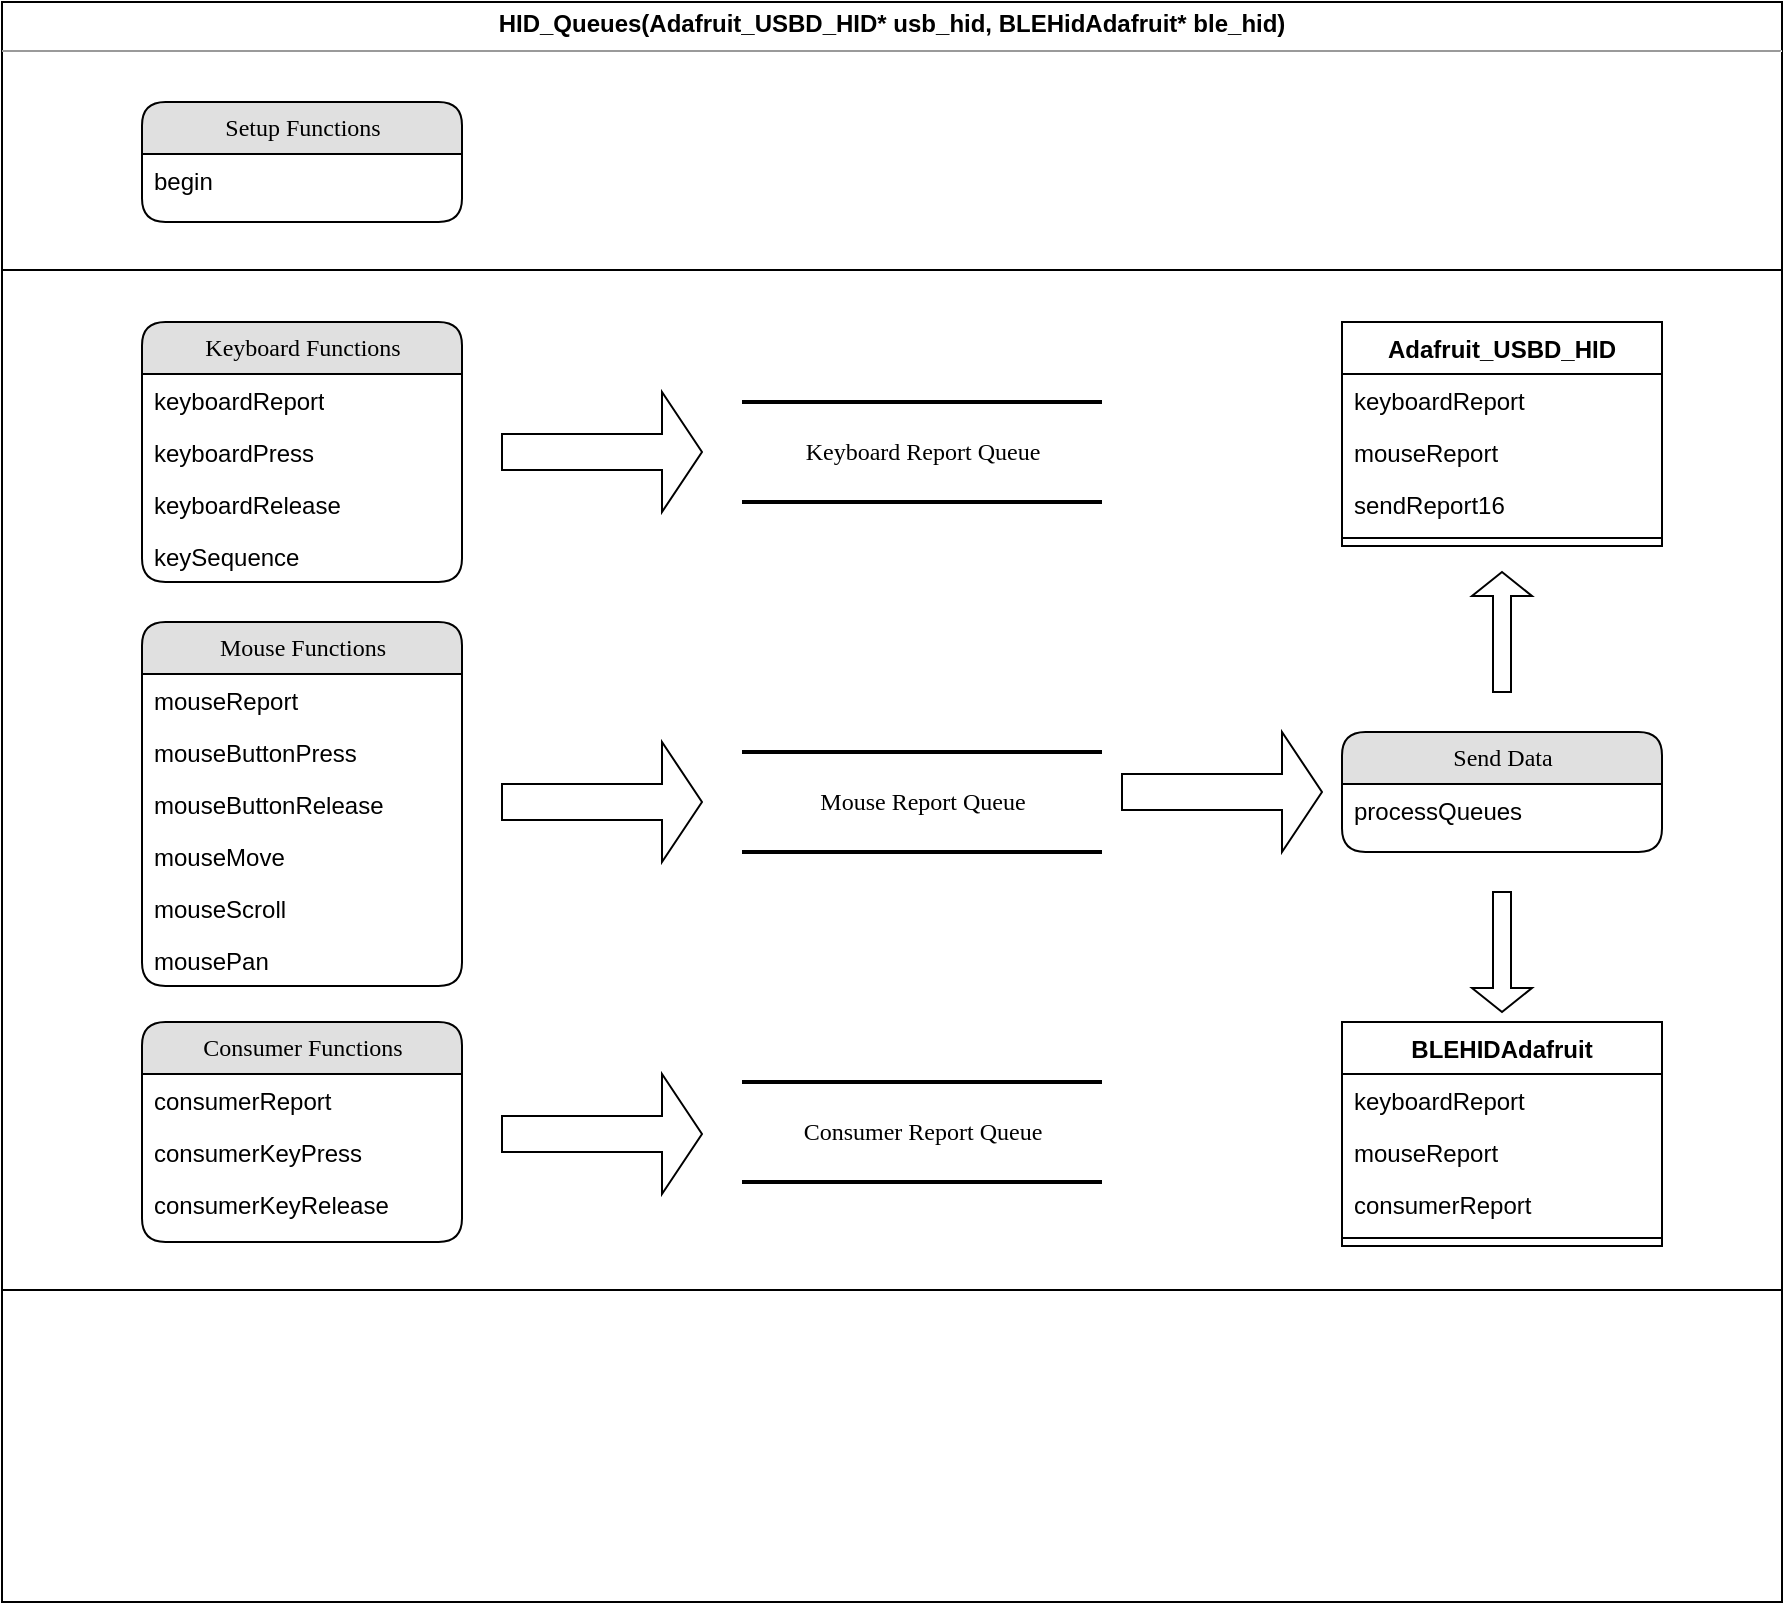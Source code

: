<mxfile version="16.1.2" type="device"><diagram name="Page-1" id="5d7acffa-a066-3a61-03fe-96351882024d"><mxGraphModel dx="2062" dy="1225" grid="1" gridSize="10" guides="1" tooltips="1" connect="1" arrows="1" fold="1" page="1" pageScale="1" pageWidth="1100" pageHeight="850" background="#ffffff" math="0" shadow="0"><root><mxCell id="0"/><mxCell id="1" parent="0"/><mxCell id="6Z2hOTWpHshS3rq8ylPb-23" value="&lt;p style=&quot;margin: 0px ; margin-top: 4px ; text-align: center&quot;&gt;&lt;b&gt;HID_Queues(Adafruit_USBD_HID* usb_hid, BLEHidAdafruit* ble_hid)&lt;/b&gt;&lt;br&gt;&lt;/p&gt;&lt;hr size=&quot;1&quot;&gt;&lt;div style=&quot;height: 2px&quot;&gt;&lt;/div&gt;" style="verticalAlign=top;align=left;overflow=fill;fontSize=12;fontFamily=Helvetica;html=1;fontColor=#000000;" parent="1" vertex="1"><mxGeometry x="10" y="10" width="890" height="800" as="geometry"/></mxCell><mxCell id="21ea969265ad0168-6" value="Keyboard Functions" style="swimlane;html=1;fontStyle=0;childLayout=stackLayout;horizontal=1;startSize=26;fillColor=#e0e0e0;horizontalStack=0;resizeParent=1;resizeLast=0;collapsible=1;marginBottom=0;swimlaneFillColor=#ffffff;align=center;rounded=1;shadow=0;comic=0;labelBackgroundColor=none;strokeWidth=1;fontFamily=Verdana;fontSize=12" parent="1" vertex="1"><mxGeometry x="80" y="170" width="160" height="130" as="geometry"/></mxCell><mxCell id="21ea969265ad0168-7" value="keyboardReport" style="text;html=1;strokeColor=none;fillColor=none;spacingLeft=4;spacingRight=4;whiteSpace=wrap;overflow=hidden;rotatable=0;points=[[0,0.5],[1,0.5]];portConstraint=eastwest;" parent="21ea969265ad0168-6" vertex="1"><mxGeometry y="26" width="160" height="26" as="geometry"/></mxCell><mxCell id="21ea969265ad0168-8" value="keyboardPress" style="text;html=1;strokeColor=none;fillColor=none;spacingLeft=4;spacingRight=4;whiteSpace=wrap;overflow=hidden;rotatable=0;points=[[0,0.5],[1,0.5]];portConstraint=eastwest;" parent="21ea969265ad0168-6" vertex="1"><mxGeometry y="52" width="160" height="26" as="geometry"/></mxCell><mxCell id="21ea969265ad0168-9" value="keyboardRelease" style="text;html=1;strokeColor=none;fillColor=none;spacingLeft=4;spacingRight=4;whiteSpace=wrap;overflow=hidden;rotatable=0;points=[[0,0.5],[1,0.5]];portConstraint=eastwest;" parent="21ea969265ad0168-6" vertex="1"><mxGeometry y="78" width="160" height="26" as="geometry"/></mxCell><mxCell id="6Z2hOTWpHshS3rq8ylPb-24" value="keySequence" style="text;html=1;strokeColor=none;fillColor=none;spacingLeft=4;spacingRight=4;whiteSpace=wrap;overflow=hidden;rotatable=0;points=[[0,0.5],[1,0.5]];portConstraint=eastwest;" parent="21ea969265ad0168-6" vertex="1"><mxGeometry y="104" width="160" height="26" as="geometry"/></mxCell><mxCell id="21ea969265ad0168-14" value="Consumer Functions" style="swimlane;html=1;fontStyle=0;childLayout=stackLayout;horizontal=1;startSize=26;fillColor=#e0e0e0;horizontalStack=0;resizeParent=1;resizeLast=0;collapsible=1;marginBottom=0;swimlaneFillColor=#ffffff;align=center;rounded=1;shadow=0;comic=0;labelBackgroundColor=none;strokeWidth=1;fontFamily=Verdana;fontSize=12" parent="1" vertex="1"><mxGeometry x="80" y="520" width="160" height="110" as="geometry"/></mxCell><mxCell id="21ea969265ad0168-15" value="consumerReport" style="text;html=1;strokeColor=none;fillColor=none;spacingLeft=4;spacingRight=4;whiteSpace=wrap;overflow=hidden;rotatable=0;points=[[0,0.5],[1,0.5]];portConstraint=eastwest;" parent="21ea969265ad0168-14" vertex="1"><mxGeometry y="26" width="160" height="26" as="geometry"/></mxCell><mxCell id="21ea969265ad0168-16" value="consumerKeyPress" style="text;html=1;strokeColor=none;fillColor=none;spacingLeft=4;spacingRight=4;whiteSpace=wrap;overflow=hidden;rotatable=0;points=[[0,0.5],[1,0.5]];portConstraint=eastwest;" parent="21ea969265ad0168-14" vertex="1"><mxGeometry y="52" width="160" height="26" as="geometry"/></mxCell><mxCell id="21ea969265ad0168-17" value="consumerKeyRelease" style="text;html=1;strokeColor=none;fillColor=none;spacingLeft=4;spacingRight=4;whiteSpace=wrap;overflow=hidden;rotatable=0;points=[[0,0.5],[1,0.5]];portConstraint=eastwest;" parent="21ea969265ad0168-14" vertex="1"><mxGeometry y="78" width="160" height="26" as="geometry"/></mxCell><mxCell id="21ea969265ad0168-18" value="Mouse Functions" style="swimlane;html=1;fontStyle=0;childLayout=stackLayout;horizontal=1;startSize=26;fillColor=#e0e0e0;horizontalStack=0;resizeParent=1;resizeLast=0;collapsible=1;marginBottom=0;swimlaneFillColor=#ffffff;align=center;rounded=1;shadow=0;comic=0;labelBackgroundColor=none;strokeWidth=1;fontFamily=Verdana;fontSize=12" parent="1" vertex="1"><mxGeometry x="80" y="320" width="160" height="182" as="geometry"/></mxCell><mxCell id="21ea969265ad0168-19" value="mouseReport" style="text;html=1;strokeColor=none;fillColor=none;spacingLeft=4;spacingRight=4;whiteSpace=wrap;overflow=hidden;rotatable=0;points=[[0,0.5],[1,0.5]];portConstraint=eastwest;" parent="21ea969265ad0168-18" vertex="1"><mxGeometry y="26" width="160" height="26" as="geometry"/></mxCell><mxCell id="21ea969265ad0168-20" value="mouseButtonPress" style="text;html=1;strokeColor=none;fillColor=none;spacingLeft=4;spacingRight=4;whiteSpace=wrap;overflow=hidden;rotatable=0;points=[[0,0.5],[1,0.5]];portConstraint=eastwest;" parent="21ea969265ad0168-18" vertex="1"><mxGeometry y="52" width="160" height="26" as="geometry"/></mxCell><mxCell id="21ea969265ad0168-51" value="mouseButtonRelease" style="text;html=1;strokeColor=none;fillColor=none;spacingLeft=4;spacingRight=4;whiteSpace=wrap;overflow=hidden;rotatable=0;points=[[0,0.5],[1,0.5]];portConstraint=eastwest;" parent="21ea969265ad0168-18" vertex="1"><mxGeometry y="78" width="160" height="26" as="geometry"/></mxCell><mxCell id="21ea969265ad0168-21" value="mouseMove" style="text;html=1;strokeColor=none;fillColor=none;spacingLeft=4;spacingRight=4;whiteSpace=wrap;overflow=hidden;rotatable=0;points=[[0,0.5],[1,0.5]];portConstraint=eastwest;" parent="21ea969265ad0168-18" vertex="1"><mxGeometry y="104" width="160" height="26" as="geometry"/></mxCell><mxCell id="6Z2hOTWpHshS3rq8ylPb-25" value="mouseScroll" style="text;html=1;strokeColor=none;fillColor=none;spacingLeft=4;spacingRight=4;whiteSpace=wrap;overflow=hidden;rotatable=0;points=[[0,0.5],[1,0.5]];portConstraint=eastwest;" parent="21ea969265ad0168-18" vertex="1"><mxGeometry y="130" width="160" height="26" as="geometry"/></mxCell><mxCell id="6Z2hOTWpHshS3rq8ylPb-26" value="mousePan" style="text;html=1;strokeColor=none;fillColor=none;spacingLeft=4;spacingRight=4;whiteSpace=wrap;overflow=hidden;rotatable=0;points=[[0,0.5],[1,0.5]];portConstraint=eastwest;" parent="21ea969265ad0168-18" vertex="1"><mxGeometry y="156" width="160" height="26" as="geometry"/></mxCell><mxCell id="21ea969265ad0168-30" value="Keyboard Report Queue" style="html=1;rounded=0;shadow=0;comic=0;labelBackgroundColor=none;strokeWidth=2;fontFamily=Verdana;fontSize=12;align=center;shape=mxgraph.ios7ui.horLines;" parent="1" vertex="1"><mxGeometry x="380" y="210" width="180" height="50" as="geometry"/></mxCell><mxCell id="6Z2hOTWpHshS3rq8ylPb-1" value="Mouse Report Queue" style="html=1;rounded=0;shadow=0;comic=0;labelBackgroundColor=none;strokeWidth=2;fontFamily=Verdana;fontSize=12;align=center;shape=mxgraph.ios7ui.horLines;" parent="1" vertex="1"><mxGeometry x="380" y="385" width="180" height="50" as="geometry"/></mxCell><mxCell id="6Z2hOTWpHshS3rq8ylPb-2" value="Consumer Report Queue" style="html=1;rounded=0;shadow=0;comic=0;labelBackgroundColor=none;strokeWidth=2;fontFamily=Verdana;fontSize=12;align=center;shape=mxgraph.ios7ui.horLines;" parent="1" vertex="1"><mxGeometry x="380" y="550" width="180" height="50" as="geometry"/></mxCell><mxCell id="6Z2hOTWpHshS3rq8ylPb-27" value="Adafruit_USBD_HID" style="swimlane;fontStyle=1;align=center;verticalAlign=top;childLayout=stackLayout;horizontal=1;startSize=26;horizontalStack=0;resizeParent=1;resizeParentMax=0;resizeLast=0;collapsible=1;marginBottom=0;fontColor=#000000;" parent="1" vertex="1"><mxGeometry x="680" y="170" width="160" height="112" as="geometry"><mxRectangle x="760" y="108" width="150" height="26" as="alternateBounds"/></mxGeometry></mxCell><mxCell id="6Z2hOTWpHshS3rq8ylPb-28" value="keyboardReport" style="text;strokeColor=none;fillColor=none;align=left;verticalAlign=top;spacingLeft=4;spacingRight=4;overflow=hidden;rotatable=0;points=[[0,0.5],[1,0.5]];portConstraint=eastwest;fontColor=#000000;" parent="6Z2hOTWpHshS3rq8ylPb-27" vertex="1"><mxGeometry y="26" width="160" height="26" as="geometry"/></mxCell><mxCell id="6Z2hOTWpHshS3rq8ylPb-30" value="mouseReport" style="text;strokeColor=none;fillColor=none;align=left;verticalAlign=top;spacingLeft=4;spacingRight=4;overflow=hidden;rotatable=0;points=[[0,0.5],[1,0.5]];portConstraint=eastwest;fontColor=#000000;" parent="6Z2hOTWpHshS3rq8ylPb-27" vertex="1"><mxGeometry y="52" width="160" height="26" as="geometry"/></mxCell><mxCell id="6Z2hOTWpHshS3rq8ylPb-35" value="sendReport16" style="text;strokeColor=none;fillColor=none;align=left;verticalAlign=top;spacingLeft=4;spacingRight=4;overflow=hidden;rotatable=0;points=[[0,0.5],[1,0.5]];portConstraint=eastwest;fontColor=#000000;" parent="6Z2hOTWpHshS3rq8ylPb-27" vertex="1"><mxGeometry y="78" width="160" height="26" as="geometry"/></mxCell><mxCell id="6Z2hOTWpHshS3rq8ylPb-29" value="" style="line;strokeWidth=1;fillColor=none;align=left;verticalAlign=middle;spacingTop=-1;spacingLeft=3;spacingRight=3;rotatable=0;labelPosition=right;points=[];portConstraint=eastwest;fontColor=#000000;" parent="6Z2hOTWpHshS3rq8ylPb-27" vertex="1"><mxGeometry y="104" width="160" height="8" as="geometry"/></mxCell><mxCell id="6Z2hOTWpHshS3rq8ylPb-37" value="BLEHIDAdafruit" style="swimlane;fontStyle=1;align=center;verticalAlign=top;childLayout=stackLayout;horizontal=1;startSize=26;horizontalStack=0;resizeParent=1;resizeParentMax=0;resizeLast=0;collapsible=1;marginBottom=0;fontColor=#000000;" parent="1" vertex="1"><mxGeometry x="680" y="520" width="160" height="112" as="geometry"><mxRectangle x="760" y="108" width="150" height="26" as="alternateBounds"/></mxGeometry></mxCell><mxCell id="6Z2hOTWpHshS3rq8ylPb-38" value="keyboardReport" style="text;strokeColor=none;fillColor=none;align=left;verticalAlign=top;spacingLeft=4;spacingRight=4;overflow=hidden;rotatable=0;points=[[0,0.5],[1,0.5]];portConstraint=eastwest;fontColor=#000000;" parent="6Z2hOTWpHshS3rq8ylPb-37" vertex="1"><mxGeometry y="26" width="160" height="26" as="geometry"/></mxCell><mxCell id="6Z2hOTWpHshS3rq8ylPb-39" value="mouseReport" style="text;strokeColor=none;fillColor=none;align=left;verticalAlign=top;spacingLeft=4;spacingRight=4;overflow=hidden;rotatable=0;points=[[0,0.5],[1,0.5]];portConstraint=eastwest;fontColor=#000000;" parent="6Z2hOTWpHshS3rq8ylPb-37" vertex="1"><mxGeometry y="52" width="160" height="26" as="geometry"/></mxCell><mxCell id="6Z2hOTWpHshS3rq8ylPb-40" value="consumerReport" style="text;strokeColor=none;fillColor=none;align=left;verticalAlign=top;spacingLeft=4;spacingRight=4;overflow=hidden;rotatable=0;points=[[0,0.5],[1,0.5]];portConstraint=eastwest;fontColor=#000000;" parent="6Z2hOTWpHshS3rq8ylPb-37" vertex="1"><mxGeometry y="78" width="160" height="26" as="geometry"/></mxCell><mxCell id="6Z2hOTWpHshS3rq8ylPb-41" value="" style="line;strokeWidth=1;fillColor=none;align=left;verticalAlign=middle;spacingTop=-1;spacingLeft=3;spacingRight=3;rotatable=0;labelPosition=right;points=[];portConstraint=eastwest;fontColor=#000000;" parent="6Z2hOTWpHshS3rq8ylPb-37" vertex="1"><mxGeometry y="104" width="160" height="8" as="geometry"/></mxCell><mxCell id="6Z2hOTWpHshS3rq8ylPb-57" value="Setup Functions" style="swimlane;html=1;fontStyle=0;childLayout=stackLayout;horizontal=1;startSize=26;fillColor=#e0e0e0;horizontalStack=0;resizeParent=1;resizeLast=0;collapsible=1;marginBottom=0;swimlaneFillColor=#ffffff;align=center;rounded=1;shadow=0;comic=0;labelBackgroundColor=none;strokeWidth=1;fontFamily=Verdana;fontSize=12" parent="1" vertex="1"><mxGeometry x="80" y="60" width="160" height="60" as="geometry"/></mxCell><mxCell id="6Z2hOTWpHshS3rq8ylPb-58" value="begin" style="text;html=1;strokeColor=none;fillColor=none;spacingLeft=4;spacingRight=4;whiteSpace=wrap;overflow=hidden;rotatable=0;points=[[0,0.5],[1,0.5]];portConstraint=eastwest;" parent="6Z2hOTWpHshS3rq8ylPb-57" vertex="1"><mxGeometry y="26" width="160" height="26" as="geometry"/></mxCell><mxCell id="6Z2hOTWpHshS3rq8ylPb-61" value="Send Data" style="swimlane;html=1;fontStyle=0;childLayout=stackLayout;horizontal=1;startSize=26;fillColor=#e0e0e0;horizontalStack=0;resizeParent=1;resizeLast=0;collapsible=1;marginBottom=0;swimlaneFillColor=#ffffff;align=center;rounded=1;shadow=0;comic=0;labelBackgroundColor=none;strokeWidth=1;fontFamily=Verdana;fontSize=12" parent="1" vertex="1"><mxGeometry x="680" y="375" width="160" height="60" as="geometry"/></mxCell><mxCell id="6Z2hOTWpHshS3rq8ylPb-62" value="processQueues" style="text;html=1;strokeColor=none;fillColor=none;spacingLeft=4;spacingRight=4;whiteSpace=wrap;overflow=hidden;rotatable=0;points=[[0,0.5],[1,0.5]];portConstraint=eastwest;" parent="6Z2hOTWpHshS3rq8ylPb-61" vertex="1"><mxGeometry y="26" width="160" height="26" as="geometry"/></mxCell><mxCell id="6Z2hOTWpHshS3rq8ylPb-63" value="" style="line;strokeWidth=1;fillColor=none;align=left;verticalAlign=middle;spacingTop=-1;spacingLeft=3;spacingRight=3;rotatable=0;labelPosition=right;points=[];portConstraint=eastwest;fontColor=#000000;" parent="1" vertex="1"><mxGeometry x="10" y="140" width="890" height="8" as="geometry"/></mxCell><mxCell id="6Z2hOTWpHshS3rq8ylPb-64" value="" style="shape=singleArrow;whiteSpace=wrap;html=1;fontColor=#000000;" parent="1" vertex="1"><mxGeometry x="260" y="205" width="100" height="60" as="geometry"/></mxCell><mxCell id="6Z2hOTWpHshS3rq8ylPb-65" value="" style="shape=singleArrow;whiteSpace=wrap;html=1;fontColor=#000000;" parent="1" vertex="1"><mxGeometry x="260" y="380" width="100" height="60" as="geometry"/></mxCell><mxCell id="6Z2hOTWpHshS3rq8ylPb-66" value="" style="shape=singleArrow;whiteSpace=wrap;html=1;fontColor=#000000;" parent="1" vertex="1"><mxGeometry x="260" y="546" width="100" height="60" as="geometry"/></mxCell><mxCell id="6Z2hOTWpHshS3rq8ylPb-67" value="" style="line;strokeWidth=1;fillColor=none;align=left;verticalAlign=middle;spacingTop=-1;spacingLeft=3;spacingRight=3;rotatable=0;labelPosition=right;points=[];portConstraint=eastwest;fontColor=#000000;" parent="1" vertex="1"><mxGeometry x="10" y="650" width="890" height="8" as="geometry"/></mxCell><mxCell id="JCdSvrvYfu8Oip-MFBxk-1" value="" style="shape=singleArrow;whiteSpace=wrap;html=1;fontColor=#000000;" vertex="1" parent="1"><mxGeometry x="570" y="375" width="100" height="60" as="geometry"/></mxCell><mxCell id="JCdSvrvYfu8Oip-MFBxk-2" value="" style="shape=singleArrow;whiteSpace=wrap;html=1;fontColor=#000000;rotation=-90;" vertex="1" parent="1"><mxGeometry x="730" y="310" width="60" height="30" as="geometry"/></mxCell><mxCell id="JCdSvrvYfu8Oip-MFBxk-3" value="" style="shape=singleArrow;whiteSpace=wrap;html=1;fontColor=#000000;rotation=90;" vertex="1" parent="1"><mxGeometry x="730" y="470" width="60" height="30" as="geometry"/></mxCell></root></mxGraphModel></diagram></mxfile>